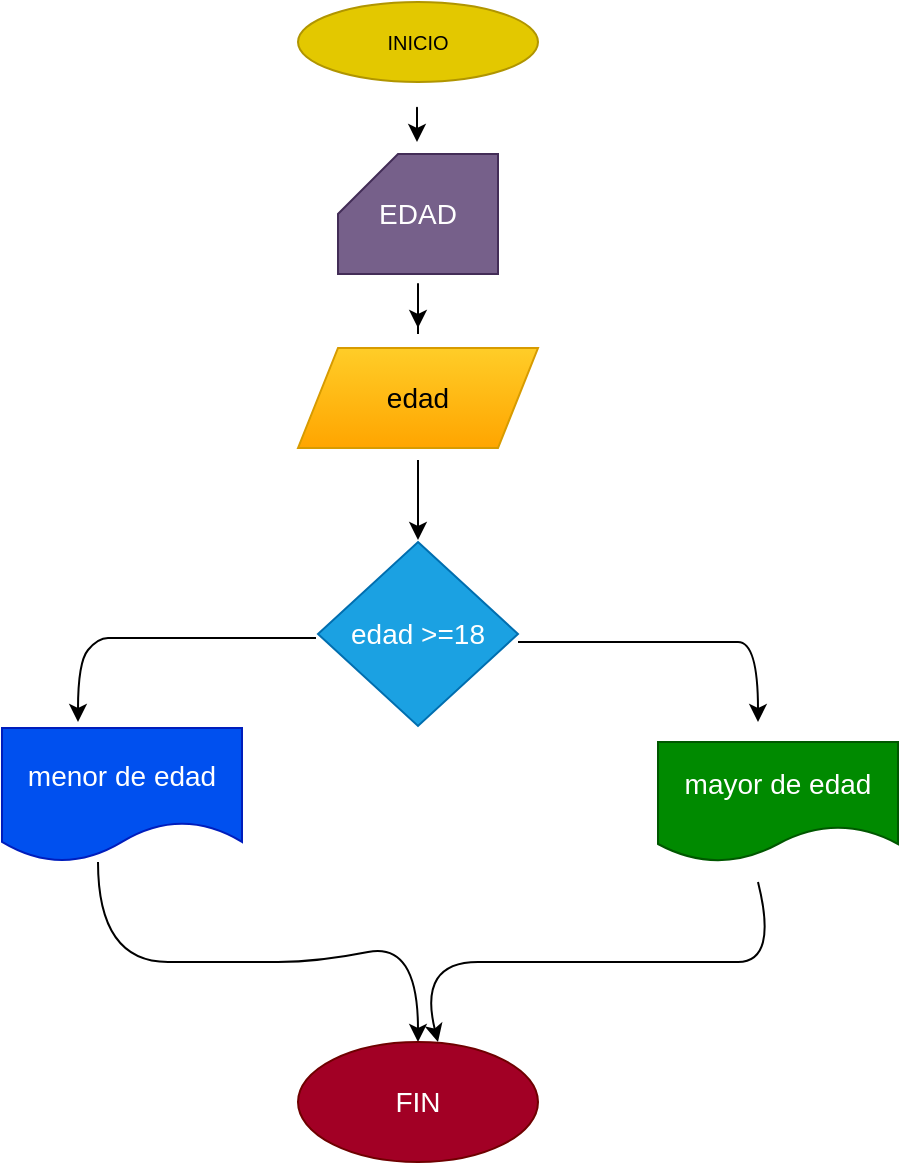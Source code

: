 <mxfile>
    <diagram id="wCmk_aKnGftamt5jwgx5" name="Página-1">
        <mxGraphModel dx="922" dy="609" grid="1" gridSize="10" guides="1" tooltips="1" connect="1" arrows="1" fold="1" page="1" pageScale="1" pageWidth="827" pageHeight="1169" math="0" shadow="0">
            <root>
                <mxCell id="0"/>
                <mxCell id="1" parent="0"/>
                <mxCell id="2" value="&lt;font size=&quot;1&quot;&gt;INICIO&lt;/font&gt;" style="ellipse;whiteSpace=wrap;html=1;fontSize=11;fillColor=#e3c800;strokeColor=#B09500;fontColor=#000000;" vertex="1" parent="1">
                    <mxGeometry x="300" y="30" width="120" height="40" as="geometry"/>
                </mxCell>
                <mxCell id="3" value="" style="endArrow=classic;html=1;fontSize=14;" edge="1" parent="1">
                    <mxGeometry width="50" height="50" relative="1" as="geometry">
                        <mxPoint x="359.5" y="90" as="sourcePoint"/>
                        <mxPoint x="359.5" y="100" as="targetPoint"/>
                        <Array as="points">
                            <mxPoint x="359.5" y="80"/>
                        </Array>
                    </mxGeometry>
                </mxCell>
                <mxCell id="6" value="" style="endArrow=classic;html=1;fontSize=14;" edge="1" parent="1">
                    <mxGeometry width="50" height="50" relative="1" as="geometry">
                        <mxPoint x="360" y="196" as="sourcePoint"/>
                        <mxPoint x="360" y="193" as="targetPoint"/>
                        <Array as="points">
                            <mxPoint x="360" y="166"/>
                        </Array>
                    </mxGeometry>
                </mxCell>
                <mxCell id="8" value="" style="endArrow=classic;html=1;fontSize=14;" edge="1" parent="1">
                    <mxGeometry width="50" height="50" relative="1" as="geometry">
                        <mxPoint x="360" y="259" as="sourcePoint"/>
                        <mxPoint x="360" y="299" as="targetPoint"/>
                    </mxGeometry>
                </mxCell>
                <mxCell id="10" value="EDAD" style="shape=card;whiteSpace=wrap;html=1;fontSize=14;fillColor=#76608a;strokeColor=#432D57;fontColor=#ffffff;" vertex="1" parent="1">
                    <mxGeometry x="320" y="106" width="80" height="60" as="geometry"/>
                </mxCell>
                <mxCell id="11" value="edad" style="shape=parallelogram;perimeter=parallelogramPerimeter;whiteSpace=wrap;html=1;fixedSize=1;fontSize=14;fillColor=#ffcd28;strokeColor=#d79b00;gradientColor=#ffa500;" vertex="1" parent="1">
                    <mxGeometry x="300" y="203" width="120" height="50" as="geometry"/>
                </mxCell>
                <mxCell id="13" value="edad &amp;gt;=18" style="rhombus;whiteSpace=wrap;html=1;fontSize=14;fillColor=#1ba1e2;fontColor=#ffffff;strokeColor=#006EAF;" vertex="1" parent="1">
                    <mxGeometry x="310" y="300" width="100" height="92" as="geometry"/>
                </mxCell>
                <mxCell id="18" value="" style="curved=1;endArrow=classic;html=1;fontSize=14;" edge="1" parent="1">
                    <mxGeometry width="50" height="50" relative="1" as="geometry">
                        <mxPoint x="410" y="350" as="sourcePoint"/>
                        <mxPoint x="530" y="390" as="targetPoint"/>
                        <Array as="points">
                            <mxPoint x="430" y="350"/>
                            <mxPoint x="450" y="350"/>
                            <mxPoint x="510" y="350"/>
                            <mxPoint x="530" y="350"/>
                        </Array>
                    </mxGeometry>
                </mxCell>
                <mxCell id="21" value="mayor de edad" style="shape=document;whiteSpace=wrap;html=1;boundedLbl=1;fontSize=14;fillColor=#008a00;fontColor=#ffffff;strokeColor=#005700;" vertex="1" parent="1">
                    <mxGeometry x="480" y="400" width="120" height="60" as="geometry"/>
                </mxCell>
                <mxCell id="25" value="" style="curved=1;endArrow=classic;html=1;fontSize=14;" edge="1" parent="1">
                    <mxGeometry width="50" height="50" relative="1" as="geometry">
                        <mxPoint x="309" y="348" as="sourcePoint"/>
                        <mxPoint x="190" y="390" as="targetPoint"/>
                        <Array as="points">
                            <mxPoint x="250" y="348"/>
                            <mxPoint x="210" y="348"/>
                            <mxPoint x="200" y="348"/>
                            <mxPoint x="190" y="360"/>
                        </Array>
                    </mxGeometry>
                </mxCell>
                <mxCell id="26" value="menor de edad" style="shape=document;whiteSpace=wrap;html=1;boundedLbl=1;fontSize=14;fillColor=#0050ef;fontColor=#ffffff;strokeColor=#001DBC;" vertex="1" parent="1">
                    <mxGeometry x="152" y="393" width="120" height="67" as="geometry"/>
                </mxCell>
                <mxCell id="27" value="" style="curved=1;endArrow=classic;html=1;fontSize=14;exitX=0.4;exitY=1;exitDx=0;exitDy=0;exitPerimeter=0;" edge="1" parent="1" source="26">
                    <mxGeometry width="50" height="50" relative="1" as="geometry">
                        <mxPoint x="270" y="500" as="sourcePoint"/>
                        <mxPoint x="360" y="550" as="targetPoint"/>
                        <Array as="points">
                            <mxPoint x="200" y="510"/>
                            <mxPoint x="270" y="510"/>
                            <mxPoint x="310" y="510"/>
                            <mxPoint x="360" y="500"/>
                        </Array>
                    </mxGeometry>
                </mxCell>
                <mxCell id="28" value="" style="curved=1;endArrow=classic;html=1;fontSize=14;" edge="1" parent="1">
                    <mxGeometry width="50" height="50" relative="1" as="geometry">
                        <mxPoint x="530" y="470" as="sourcePoint"/>
                        <mxPoint x="370" y="550" as="targetPoint"/>
                        <Array as="points">
                            <mxPoint x="540" y="510"/>
                            <mxPoint x="500" y="510"/>
                            <mxPoint x="460" y="510"/>
                            <mxPoint x="420" y="510"/>
                            <mxPoint x="360" y="510"/>
                        </Array>
                    </mxGeometry>
                </mxCell>
                <mxCell id="29" value="FIN" style="ellipse;whiteSpace=wrap;html=1;fontSize=14;fillColor=#a20025;fontColor=#ffffff;strokeColor=#6F0000;" vertex="1" parent="1">
                    <mxGeometry x="300" y="550" width="120" height="60" as="geometry"/>
                </mxCell>
            </root>
        </mxGraphModel>
    </diagram>
</mxfile>
